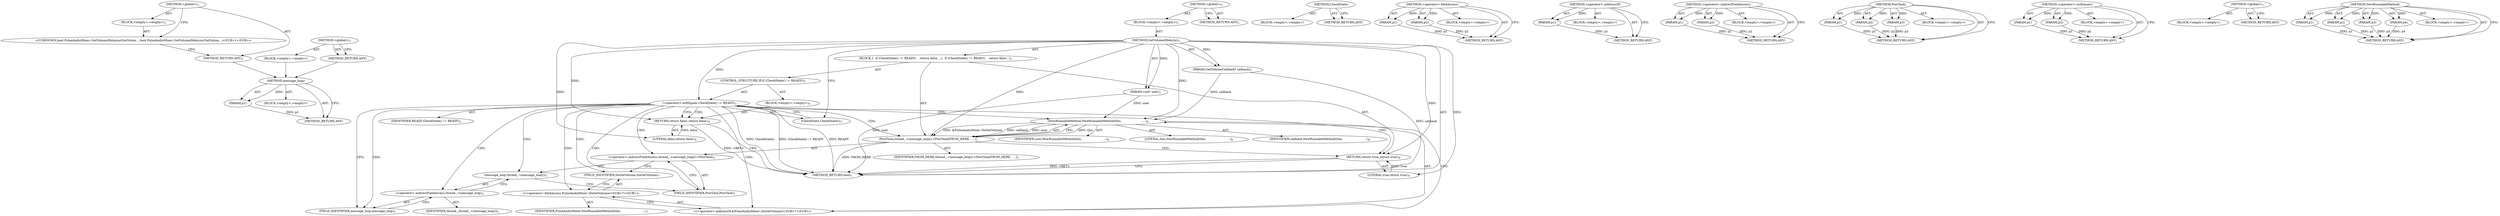 digraph "&lt;global&gt;" {
vulnerable_79 [label=<(METHOD,message_loop)>];
vulnerable_80 [label=<(PARAM,p1)>];
vulnerable_81 [label=<(BLOCK,&lt;empty&gt;,&lt;empty&gt;)>];
vulnerable_82 [label=<(METHOD_RETURN,ANY)>];
vulnerable_6 [label=<(METHOD,&lt;global&gt;)<SUB>1</SUB>>];
vulnerable_7 [label=<(BLOCK,&lt;empty&gt;,&lt;empty&gt;)<SUB>1</SUB>>];
vulnerable_8 [label=<(METHOD,GetVolumeDbAsync)<SUB>1</SUB>>];
vulnerable_9 [label=<(PARAM,GetVolumeCallback* callback)<SUB>1</SUB>>];
vulnerable_10 [label=<(PARAM,void* user)<SUB>2</SUB>>];
vulnerable_11 [label=<(BLOCK,{
  if (CheckState() != READY)
    return false...,{
  if (CheckState() != READY)
    return false...)<SUB>2</SUB>>];
vulnerable_12 [label=<(CONTROL_STRUCTURE,IF,if (CheckState() != READY))<SUB>3</SUB>>];
vulnerable_13 [label=<(&lt;operator&gt;.notEquals,CheckState() != READY)<SUB>3</SUB>>];
vulnerable_14 [label=<(CheckState,CheckState())<SUB>3</SUB>>];
vulnerable_15 [label=<(IDENTIFIER,READY,CheckState() != READY)<SUB>3</SUB>>];
vulnerable_16 [label=<(BLOCK,&lt;empty&gt;,&lt;empty&gt;)<SUB>4</SUB>>];
vulnerable_17 [label=<(RETURN,return false;,return false;)<SUB>4</SUB>>];
vulnerable_18 [label=<(LITERAL,false,return false;)<SUB>4</SUB>>];
vulnerable_19 [label=<(PostTask,thread_-&gt;message_loop()-&gt;PostTask(FROM_HERE,
  ...)<SUB>5</SUB>>];
vulnerable_20 [label=<(&lt;operator&gt;.indirectFieldAccess,thread_-&gt;message_loop()-&gt;PostTask)<SUB>5</SUB>>];
vulnerable_21 [label=<(message_loop,thread_-&gt;message_loop())<SUB>5</SUB>>];
vulnerable_22 [label=<(&lt;operator&gt;.indirectFieldAccess,thread_-&gt;message_loop)<SUB>5</SUB>>];
vulnerable_23 [label=<(IDENTIFIER,thread_,thread_-&gt;message_loop())<SUB>5</SUB>>];
vulnerable_24 [label=<(FIELD_IDENTIFIER,message_loop,message_loop)<SUB>5</SUB>>];
vulnerable_25 [label=<(FIELD_IDENTIFIER,PostTask,PostTask)<SUB>5</SUB>>];
vulnerable_26 [label=<(IDENTIFIER,FROM_HERE,thread_-&gt;message_loop()-&gt;PostTask(FROM_HERE,
  ...)<SUB>5</SUB>>];
vulnerable_27 [label=<(NewRunnableMethod,NewRunnableMethod(this,
                       ...)<SUB>6</SUB>>];
vulnerable_28 [label=<(LITERAL,this,NewRunnableMethod(this,
                       ...)<SUB>6</SUB>>];
vulnerable_29 [label="<(&lt;operator&gt;.addressOf,&amp;PulseAudioMixer::DoGetVolume)<SUB>7</SUB>>"];
vulnerable_30 [label="<(&lt;operator&gt;.fieldAccess,PulseAudioMixer::DoGetVolume)<SUB>7</SUB>>"];
vulnerable_31 [label=<(IDENTIFIER,PulseAudioMixer,NewRunnableMethod(this,
                       ...)<SUB>7</SUB>>];
vulnerable_32 [label=<(FIELD_IDENTIFIER,DoGetVolume,DoGetVolume)<SUB>7</SUB>>];
vulnerable_33 [label=<(IDENTIFIER,callback,NewRunnableMethod(this,
                       ...)<SUB>8</SUB>>];
vulnerable_34 [label=<(IDENTIFIER,user,NewRunnableMethod(this,
                       ...)<SUB>8</SUB>>];
vulnerable_35 [label=<(RETURN,return true;,return true;)<SUB>9</SUB>>];
vulnerable_36 [label=<(LITERAL,true,return true;)<SUB>9</SUB>>];
vulnerable_37 [label=<(METHOD_RETURN,bool)<SUB>1</SUB>>];
vulnerable_39 [label=<(METHOD_RETURN,ANY)<SUB>1</SUB>>];
vulnerable_65 [label=<(METHOD,CheckState)>];
vulnerable_66 [label=<(BLOCK,&lt;empty&gt;,&lt;empty&gt;)>];
vulnerable_67 [label=<(METHOD_RETURN,ANY)>];
vulnerable_94 [label=<(METHOD,&lt;operator&gt;.fieldAccess)>];
vulnerable_95 [label=<(PARAM,p1)>];
vulnerable_96 [label=<(PARAM,p2)>];
vulnerable_97 [label=<(BLOCK,&lt;empty&gt;,&lt;empty&gt;)>];
vulnerable_98 [label=<(METHOD_RETURN,ANY)>];
vulnerable_90 [label=<(METHOD,&lt;operator&gt;.addressOf)>];
vulnerable_91 [label=<(PARAM,p1)>];
vulnerable_92 [label=<(BLOCK,&lt;empty&gt;,&lt;empty&gt;)>];
vulnerable_93 [label=<(METHOD_RETURN,ANY)>];
vulnerable_74 [label=<(METHOD,&lt;operator&gt;.indirectFieldAccess)>];
vulnerable_75 [label=<(PARAM,p1)>];
vulnerable_76 [label=<(PARAM,p2)>];
vulnerable_77 [label=<(BLOCK,&lt;empty&gt;,&lt;empty&gt;)>];
vulnerable_78 [label=<(METHOD_RETURN,ANY)>];
vulnerable_68 [label=<(METHOD,PostTask)>];
vulnerable_69 [label=<(PARAM,p1)>];
vulnerable_70 [label=<(PARAM,p2)>];
vulnerable_71 [label=<(PARAM,p3)>];
vulnerable_72 [label=<(BLOCK,&lt;empty&gt;,&lt;empty&gt;)>];
vulnerable_73 [label=<(METHOD_RETURN,ANY)>];
vulnerable_60 [label=<(METHOD,&lt;operator&gt;.notEquals)>];
vulnerable_61 [label=<(PARAM,p1)>];
vulnerable_62 [label=<(PARAM,p2)>];
vulnerable_63 [label=<(BLOCK,&lt;empty&gt;,&lt;empty&gt;)>];
vulnerable_64 [label=<(METHOD_RETURN,ANY)>];
vulnerable_54 [label=<(METHOD,&lt;global&gt;)<SUB>1</SUB>>];
vulnerable_55 [label=<(BLOCK,&lt;empty&gt;,&lt;empty&gt;)>];
vulnerable_56 [label=<(METHOD_RETURN,ANY)>];
vulnerable_83 [label=<(METHOD,NewRunnableMethod)>];
vulnerable_84 [label=<(PARAM,p1)>];
vulnerable_85 [label=<(PARAM,p2)>];
vulnerable_86 [label=<(PARAM,p3)>];
vulnerable_87 [label=<(PARAM,p4)>];
vulnerable_88 [label=<(BLOCK,&lt;empty&gt;,&lt;empty&gt;)>];
vulnerable_89 [label=<(METHOD_RETURN,ANY)>];
fixed_6 [label=<(METHOD,&lt;global&gt;)<SUB>1</SUB>>];
fixed_7 [label=<(BLOCK,&lt;empty&gt;,&lt;empty&gt;)<SUB>1</SUB>>];
fixed_8 [label="<(UNKNOWN,bool PulseAudioMixer::GetVolumeDbAsync(GetVolum...,bool PulseAudioMixer::GetVolumeDbAsync(GetVolum...)<SUB>1</SUB>>"];
fixed_9 [label=<(METHOD_RETURN,ANY)<SUB>1</SUB>>];
fixed_14 [label=<(METHOD,&lt;global&gt;)<SUB>1</SUB>>];
fixed_15 [label=<(BLOCK,&lt;empty&gt;,&lt;empty&gt;)>];
fixed_16 [label=<(METHOD_RETURN,ANY)>];
vulnerable_79 -> vulnerable_80  [key=0, label="AST: "];
vulnerable_79 -> vulnerable_80  [key=1, label="DDG: "];
vulnerable_79 -> vulnerable_81  [key=0, label="AST: "];
vulnerable_79 -> vulnerable_82  [key=0, label="AST: "];
vulnerable_79 -> vulnerable_82  [key=1, label="CFG: "];
vulnerable_80 -> vulnerable_82  [key=0, label="DDG: p1"];
vulnerable_6 -> vulnerable_7  [key=0, label="AST: "];
vulnerable_6 -> vulnerable_39  [key=0, label="AST: "];
vulnerable_6 -> vulnerable_39  [key=1, label="CFG: "];
vulnerable_7 -> vulnerable_8  [key=0, label="AST: "];
vulnerable_8 -> vulnerable_9  [key=0, label="AST: "];
vulnerable_8 -> vulnerable_9  [key=1, label="DDG: "];
vulnerable_8 -> vulnerable_10  [key=0, label="AST: "];
vulnerable_8 -> vulnerable_10  [key=1, label="DDG: "];
vulnerable_8 -> vulnerable_11  [key=0, label="AST: "];
vulnerable_8 -> vulnerable_37  [key=0, label="AST: "];
vulnerable_8 -> vulnerable_14  [key=0, label="CFG: "];
vulnerable_8 -> vulnerable_35  [key=0, label="DDG: "];
vulnerable_8 -> vulnerable_19  [key=0, label="DDG: "];
vulnerable_8 -> vulnerable_36  [key=0, label="DDG: "];
vulnerable_8 -> vulnerable_13  [key=0, label="DDG: "];
vulnerable_8 -> vulnerable_17  [key=0, label="DDG: "];
vulnerable_8 -> vulnerable_27  [key=0, label="DDG: "];
vulnerable_8 -> vulnerable_18  [key=0, label="DDG: "];
vulnerable_9 -> vulnerable_37  [key=0, label="DDG: callback"];
vulnerable_9 -> vulnerable_27  [key=0, label="DDG: callback"];
vulnerable_10 -> vulnerable_37  [key=0, label="DDG: user"];
vulnerable_10 -> vulnerable_27  [key=0, label="DDG: user"];
vulnerable_11 -> vulnerable_12  [key=0, label="AST: "];
vulnerable_11 -> vulnerable_19  [key=0, label="AST: "];
vulnerable_11 -> vulnerable_35  [key=0, label="AST: "];
vulnerable_12 -> vulnerable_13  [key=0, label="AST: "];
vulnerable_12 -> vulnerable_16  [key=0, label="AST: "];
vulnerable_13 -> vulnerable_14  [key=0, label="AST: "];
vulnerable_13 -> vulnerable_15  [key=0, label="AST: "];
vulnerable_13 -> vulnerable_17  [key=0, label="CFG: "];
vulnerable_13 -> vulnerable_17  [key=1, label="CDG: "];
vulnerable_13 -> vulnerable_24  [key=0, label="CFG: "];
vulnerable_13 -> vulnerable_24  [key=1, label="CDG: "];
vulnerable_13 -> vulnerable_37  [key=0, label="DDG: CheckState()"];
vulnerable_13 -> vulnerable_37  [key=1, label="DDG: CheckState() != READY"];
vulnerable_13 -> vulnerable_37  [key=2, label="DDG: READY"];
vulnerable_13 -> vulnerable_30  [key=0, label="CDG: "];
vulnerable_13 -> vulnerable_29  [key=0, label="CDG: "];
vulnerable_13 -> vulnerable_21  [key=0, label="CDG: "];
vulnerable_13 -> vulnerable_32  [key=0, label="CDG: "];
vulnerable_13 -> vulnerable_19  [key=0, label="CDG: "];
vulnerable_13 -> vulnerable_35  [key=0, label="CDG: "];
vulnerable_13 -> vulnerable_20  [key=0, label="CDG: "];
vulnerable_13 -> vulnerable_25  [key=0, label="CDG: "];
vulnerable_13 -> vulnerable_22  [key=0, label="CDG: "];
vulnerable_13 -> vulnerable_27  [key=0, label="CDG: "];
vulnerable_14 -> vulnerable_13  [key=0, label="CFG: "];
vulnerable_16 -> vulnerable_17  [key=0, label="AST: "];
vulnerable_17 -> vulnerable_18  [key=0, label="AST: "];
vulnerable_17 -> vulnerable_37  [key=0, label="CFG: "];
vulnerable_17 -> vulnerable_37  [key=1, label="DDG: &lt;RET&gt;"];
vulnerable_18 -> vulnerable_17  [key=0, label="DDG: false"];
vulnerable_19 -> vulnerable_20  [key=0, label="AST: "];
vulnerable_19 -> vulnerable_26  [key=0, label="AST: "];
vulnerable_19 -> vulnerable_27  [key=0, label="AST: "];
vulnerable_19 -> vulnerable_35  [key=0, label="CFG: "];
vulnerable_19 -> vulnerable_37  [key=0, label="DDG: FROM_HERE"];
vulnerable_20 -> vulnerable_21  [key=0, label="AST: "];
vulnerable_20 -> vulnerable_25  [key=0, label="AST: "];
vulnerable_20 -> vulnerable_32  [key=0, label="CFG: "];
vulnerable_21 -> vulnerable_22  [key=0, label="AST: "];
vulnerable_21 -> vulnerable_25  [key=0, label="CFG: "];
vulnerable_22 -> vulnerable_23  [key=0, label="AST: "];
vulnerable_22 -> vulnerable_24  [key=0, label="AST: "];
vulnerable_22 -> vulnerable_21  [key=0, label="CFG: "];
vulnerable_24 -> vulnerable_22  [key=0, label="CFG: "];
vulnerable_25 -> vulnerable_20  [key=0, label="CFG: "];
vulnerable_27 -> vulnerable_28  [key=0, label="AST: "];
vulnerable_27 -> vulnerable_29  [key=0, label="AST: "];
vulnerable_27 -> vulnerable_33  [key=0, label="AST: "];
vulnerable_27 -> vulnerable_34  [key=0, label="AST: "];
vulnerable_27 -> vulnerable_19  [key=0, label="CFG: "];
vulnerable_27 -> vulnerable_19  [key=1, label="DDG: this"];
vulnerable_27 -> vulnerable_19  [key=2, label="DDG: &amp;PulseAudioMixer::DoGetVolume"];
vulnerable_27 -> vulnerable_19  [key=3, label="DDG: callback"];
vulnerable_27 -> vulnerable_19  [key=4, label="DDG: user"];
vulnerable_29 -> vulnerable_30  [key=0, label="AST: "];
vulnerable_29 -> vulnerable_27  [key=0, label="CFG: "];
vulnerable_30 -> vulnerable_31  [key=0, label="AST: "];
vulnerable_30 -> vulnerable_32  [key=0, label="AST: "];
vulnerable_30 -> vulnerable_29  [key=0, label="CFG: "];
vulnerable_32 -> vulnerable_30  [key=0, label="CFG: "];
vulnerable_35 -> vulnerable_36  [key=0, label="AST: "];
vulnerable_35 -> vulnerable_37  [key=0, label="CFG: "];
vulnerable_35 -> vulnerable_37  [key=1, label="DDG: &lt;RET&gt;"];
vulnerable_36 -> vulnerable_35  [key=0, label="DDG: true"];
vulnerable_65 -> vulnerable_66  [key=0, label="AST: "];
vulnerable_65 -> vulnerable_67  [key=0, label="AST: "];
vulnerable_65 -> vulnerable_67  [key=1, label="CFG: "];
vulnerable_94 -> vulnerable_95  [key=0, label="AST: "];
vulnerable_94 -> vulnerable_95  [key=1, label="DDG: "];
vulnerable_94 -> vulnerable_97  [key=0, label="AST: "];
vulnerable_94 -> vulnerable_96  [key=0, label="AST: "];
vulnerable_94 -> vulnerable_96  [key=1, label="DDG: "];
vulnerable_94 -> vulnerable_98  [key=0, label="AST: "];
vulnerable_94 -> vulnerable_98  [key=1, label="CFG: "];
vulnerable_95 -> vulnerable_98  [key=0, label="DDG: p1"];
vulnerable_96 -> vulnerable_98  [key=0, label="DDG: p2"];
vulnerable_90 -> vulnerable_91  [key=0, label="AST: "];
vulnerable_90 -> vulnerable_91  [key=1, label="DDG: "];
vulnerable_90 -> vulnerable_92  [key=0, label="AST: "];
vulnerable_90 -> vulnerable_93  [key=0, label="AST: "];
vulnerable_90 -> vulnerable_93  [key=1, label="CFG: "];
vulnerable_91 -> vulnerable_93  [key=0, label="DDG: p1"];
vulnerable_74 -> vulnerable_75  [key=0, label="AST: "];
vulnerable_74 -> vulnerable_75  [key=1, label="DDG: "];
vulnerable_74 -> vulnerable_77  [key=0, label="AST: "];
vulnerable_74 -> vulnerable_76  [key=0, label="AST: "];
vulnerable_74 -> vulnerable_76  [key=1, label="DDG: "];
vulnerable_74 -> vulnerable_78  [key=0, label="AST: "];
vulnerable_74 -> vulnerable_78  [key=1, label="CFG: "];
vulnerable_75 -> vulnerable_78  [key=0, label="DDG: p1"];
vulnerable_76 -> vulnerable_78  [key=0, label="DDG: p2"];
vulnerable_68 -> vulnerable_69  [key=0, label="AST: "];
vulnerable_68 -> vulnerable_69  [key=1, label="DDG: "];
vulnerable_68 -> vulnerable_72  [key=0, label="AST: "];
vulnerable_68 -> vulnerable_70  [key=0, label="AST: "];
vulnerable_68 -> vulnerable_70  [key=1, label="DDG: "];
vulnerable_68 -> vulnerable_73  [key=0, label="AST: "];
vulnerable_68 -> vulnerable_73  [key=1, label="CFG: "];
vulnerable_68 -> vulnerable_71  [key=0, label="AST: "];
vulnerable_68 -> vulnerable_71  [key=1, label="DDG: "];
vulnerable_69 -> vulnerable_73  [key=0, label="DDG: p1"];
vulnerable_70 -> vulnerable_73  [key=0, label="DDG: p2"];
vulnerable_71 -> vulnerable_73  [key=0, label="DDG: p3"];
vulnerable_60 -> vulnerable_61  [key=0, label="AST: "];
vulnerable_60 -> vulnerable_61  [key=1, label="DDG: "];
vulnerable_60 -> vulnerable_63  [key=0, label="AST: "];
vulnerable_60 -> vulnerable_62  [key=0, label="AST: "];
vulnerable_60 -> vulnerable_62  [key=1, label="DDG: "];
vulnerable_60 -> vulnerable_64  [key=0, label="AST: "];
vulnerable_60 -> vulnerable_64  [key=1, label="CFG: "];
vulnerable_61 -> vulnerable_64  [key=0, label="DDG: p1"];
vulnerable_62 -> vulnerable_64  [key=0, label="DDG: p2"];
vulnerable_54 -> vulnerable_55  [key=0, label="AST: "];
vulnerable_54 -> vulnerable_56  [key=0, label="AST: "];
vulnerable_54 -> vulnerable_56  [key=1, label="CFG: "];
vulnerable_83 -> vulnerable_84  [key=0, label="AST: "];
vulnerable_83 -> vulnerable_84  [key=1, label="DDG: "];
vulnerable_83 -> vulnerable_88  [key=0, label="AST: "];
vulnerable_83 -> vulnerable_85  [key=0, label="AST: "];
vulnerable_83 -> vulnerable_85  [key=1, label="DDG: "];
vulnerable_83 -> vulnerable_89  [key=0, label="AST: "];
vulnerable_83 -> vulnerable_89  [key=1, label="CFG: "];
vulnerable_83 -> vulnerable_86  [key=0, label="AST: "];
vulnerable_83 -> vulnerable_86  [key=1, label="DDG: "];
vulnerable_83 -> vulnerable_87  [key=0, label="AST: "];
vulnerable_83 -> vulnerable_87  [key=1, label="DDG: "];
vulnerable_84 -> vulnerable_89  [key=0, label="DDG: p1"];
vulnerable_85 -> vulnerable_89  [key=0, label="DDG: p2"];
vulnerable_86 -> vulnerable_89  [key=0, label="DDG: p3"];
vulnerable_87 -> vulnerable_89  [key=0, label="DDG: p4"];
fixed_6 -> fixed_7  [key=0, label="AST: "];
fixed_6 -> fixed_9  [key=0, label="AST: "];
fixed_6 -> fixed_8  [key=0, label="CFG: "];
fixed_7 -> fixed_8  [key=0, label="AST: "];
fixed_8 -> fixed_9  [key=0, label="CFG: "];
fixed_9 -> vulnerable_79  [key=0];
fixed_14 -> fixed_15  [key=0, label="AST: "];
fixed_14 -> fixed_16  [key=0, label="AST: "];
fixed_14 -> fixed_16  [key=1, label="CFG: "];
fixed_15 -> vulnerable_79  [key=0];
fixed_16 -> vulnerable_79  [key=0];
}
